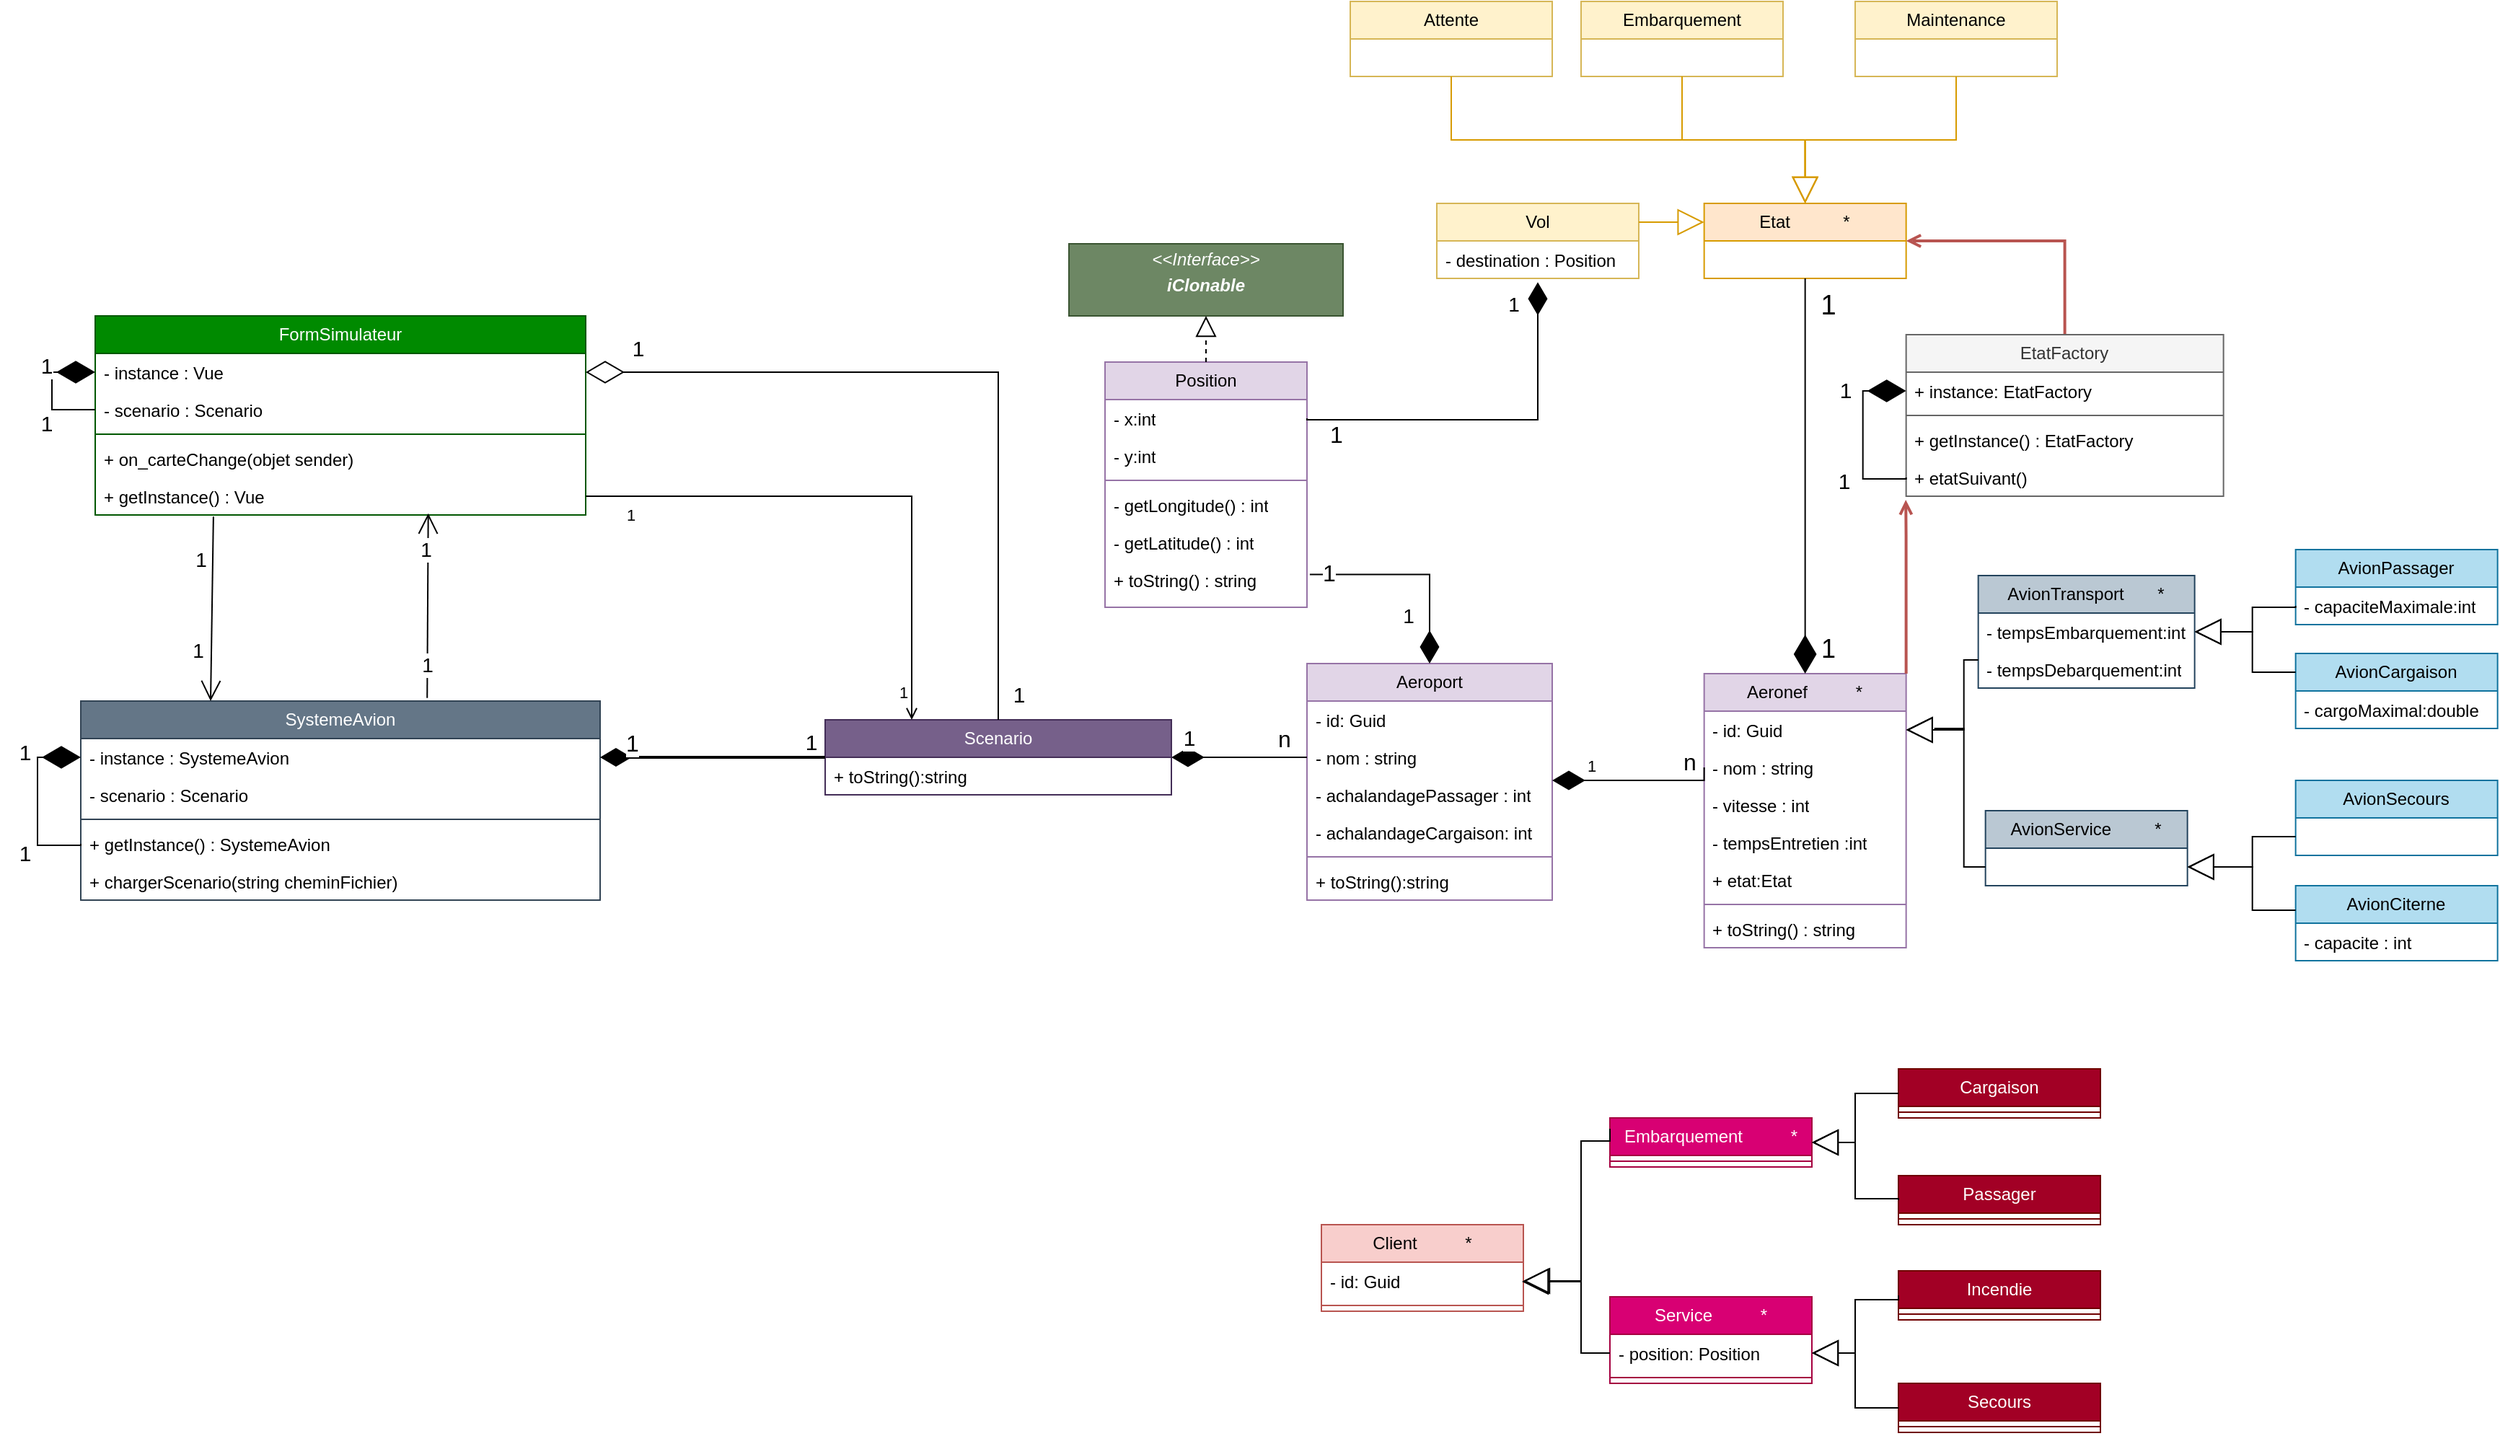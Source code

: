<mxfile version="27.0.1">
  <diagram name="Page-1" id="CSWryQ1_OxaGUJThJ_r2">
    <mxGraphModel dx="942" dy="1644" grid="1" gridSize="10" guides="1" tooltips="1" connect="1" arrows="1" fold="1" page="1" pageScale="1" pageWidth="850" pageHeight="1100" math="0" shadow="0">
      <root>
        <mxCell id="0" />
        <mxCell id="1" parent="0" />
        <mxCell id="d-iN1CaIQveeJLbJ0oML-1" value="SystemeAvion" style="swimlane;fontStyle=0;childLayout=stackLayout;horizontal=1;startSize=26;fillColor=#647687;horizontalStack=0;resizeParent=1;resizeParentMax=0;resizeLast=0;collapsible=1;marginBottom=0;whiteSpace=wrap;html=1;strokeColor=#314354;fontColor=#ffffff;" parent="1" vertex="1">
          <mxGeometry x="100" y="155" width="360" height="138" as="geometry" />
        </mxCell>
        <mxCell id="d-iN1CaIQveeJLbJ0oML-2" value="- instance : SystemeAvion" style="text;strokeColor=none;fillColor=none;align=left;verticalAlign=top;spacingLeft=4;spacingRight=4;overflow=hidden;rotatable=0;points=[[0,0.5],[1,0.5]];portConstraint=eastwest;whiteSpace=wrap;html=1;" parent="d-iN1CaIQveeJLbJ0oML-1" vertex="1">
          <mxGeometry y="26" width="360" height="26" as="geometry" />
        </mxCell>
        <mxCell id="d-iN1CaIQveeJLbJ0oML-3" value="- scenario : Scenario" style="text;strokeColor=none;fillColor=none;align=left;verticalAlign=top;spacingLeft=4;spacingRight=4;overflow=hidden;rotatable=0;points=[[0,0.5],[1,0.5]];portConstraint=eastwest;whiteSpace=wrap;html=1;" parent="d-iN1CaIQveeJLbJ0oML-1" vertex="1">
          <mxGeometry y="52" width="360" height="26" as="geometry" />
        </mxCell>
        <mxCell id="d-iN1CaIQveeJLbJ0oML-4" value="" style="line;strokeWidth=1;fillColor=none;align=left;verticalAlign=middle;spacingTop=-1;spacingLeft=3;spacingRight=3;rotatable=0;labelPosition=right;points=[];portConstraint=eastwest;strokeColor=inherit;" parent="d-iN1CaIQveeJLbJ0oML-1" vertex="1">
          <mxGeometry y="78" width="360" height="8" as="geometry" />
        </mxCell>
        <mxCell id="d-iN1CaIQveeJLbJ0oML-5" value="+ getInstance() : SystemeAvion" style="text;strokeColor=none;fillColor=none;align=left;verticalAlign=top;spacingLeft=4;spacingRight=4;overflow=hidden;rotatable=0;points=[[0,0.5],[1,0.5]];portConstraint=eastwest;whiteSpace=wrap;html=1;" parent="d-iN1CaIQveeJLbJ0oML-1" vertex="1">
          <mxGeometry y="86" width="360" height="26" as="geometry" />
        </mxCell>
        <mxCell id="d-iN1CaIQveeJLbJ0oML-6" value="" style="endArrow=diamondThin;endFill=1;endSize=24;html=1;rounded=0;exitX=0;exitY=0.5;exitDx=0;exitDy=0;edgeStyle=orthogonalEdgeStyle;entryX=0;entryY=0.5;entryDx=0;entryDy=0;" parent="d-iN1CaIQveeJLbJ0oML-1" source="d-iN1CaIQveeJLbJ0oML-5" target="d-iN1CaIQveeJLbJ0oML-2" edge="1">
          <mxGeometry width="160" relative="1" as="geometry">
            <mxPoint x="-180" y="30" as="sourcePoint" />
            <mxPoint x="-70" y="40" as="targetPoint" />
            <Array as="points">
              <mxPoint x="-30" y="100" />
              <mxPoint x="-30" y="39" />
            </Array>
          </mxGeometry>
        </mxCell>
        <mxCell id="d-iN1CaIQveeJLbJ0oML-7" value="1" style="edgeLabel;html=1;align=center;verticalAlign=middle;resizable=0;points=[];fontSize=15;" parent="d-iN1CaIQveeJLbJ0oML-6" vertex="1" connectable="0">
          <mxGeometry x="-0.617" y="-3" relative="1" as="geometry">
            <mxPoint x="-17" y="8" as="offset" />
          </mxGeometry>
        </mxCell>
        <mxCell id="d-iN1CaIQveeJLbJ0oML-8" value="1" style="edgeLabel;html=1;align=center;verticalAlign=middle;resizable=0;points=[];fontSize=15;" parent="d-iN1CaIQveeJLbJ0oML-6" vertex="1" connectable="0">
          <mxGeometry x="0.564" y="2" relative="1" as="geometry">
            <mxPoint x="-13" y="-2" as="offset" />
          </mxGeometry>
        </mxCell>
        <mxCell id="d-iN1CaIQveeJLbJ0oML-40" value="+ chargerScenario(string cheminFichier)" style="text;strokeColor=none;fillColor=none;align=left;verticalAlign=top;spacingLeft=4;spacingRight=4;overflow=hidden;rotatable=0;points=[[0,0.5],[1,0.5]];portConstraint=eastwest;whiteSpace=wrap;html=1;" parent="d-iN1CaIQveeJLbJ0oML-1" vertex="1">
          <mxGeometry y="112" width="360" height="26" as="geometry" />
        </mxCell>
        <mxCell id="d-iN1CaIQveeJLbJ0oML-17" value="Scenario" style="swimlane;fontStyle=0;childLayout=stackLayout;horizontal=1;startSize=26;fillColor=#76608a;horizontalStack=0;resizeParent=1;resizeParentMax=0;resizeLast=0;collapsible=1;marginBottom=0;whiteSpace=wrap;html=1;strokeColor=#432D57;fontColor=#ffffff;" parent="1" vertex="1">
          <mxGeometry x="616" y="168" width="240" height="52" as="geometry" />
        </mxCell>
        <mxCell id="d-iN1CaIQveeJLbJ0oML-96" value="+ toString():string" style="text;strokeColor=none;fillColor=none;align=left;verticalAlign=top;spacingLeft=4;spacingRight=4;overflow=hidden;rotatable=0;points=[[0,0.5],[1,0.5]];portConstraint=eastwest;whiteSpace=wrap;html=1;" parent="d-iN1CaIQveeJLbJ0oML-17" vertex="1">
          <mxGeometry y="26" width="240" height="26" as="geometry" />
        </mxCell>
        <mxCell id="d-iN1CaIQveeJLbJ0oML-35" style="edgeStyle=orthogonalEdgeStyle;rounded=0;orthogonalLoop=1;jettySize=auto;html=1;exitX=0;exitY=0.5;exitDx=0;exitDy=0;endArrow=diamondThin;endFill=1;strokeWidth=2;endSize=16;" parent="1" source="d-iN1CaIQveeJLbJ0oML-17" target="d-iN1CaIQveeJLbJ0oML-2" edge="1">
          <mxGeometry relative="1" as="geometry">
            <mxPoint x="460" y="280" as="targetPoint" />
            <mxPoint x="610" y="280.333" as="sourcePoint" />
          </mxGeometry>
        </mxCell>
        <mxCell id="d-iN1CaIQveeJLbJ0oML-36" value="1" style="edgeLabel;html=1;align=center;verticalAlign=middle;resizable=0;points=[];fontSize=16;" parent="d-iN1CaIQveeJLbJ0oML-35" vertex="1" connectable="0">
          <mxGeometry x="0.509" y="-4" relative="1" as="geometry">
            <mxPoint x="-17" y="-6" as="offset" />
          </mxGeometry>
        </mxCell>
        <mxCell id="d-iN1CaIQveeJLbJ0oML-37" value="1" style="edgeLabel;html=1;align=center;verticalAlign=middle;resizable=0;points=[];fontSize=15;" parent="d-iN1CaIQveeJLbJ0oML-35" vertex="1" connectable="0">
          <mxGeometry x="-0.673" y="-1" relative="1" as="geometry">
            <mxPoint x="15" y="-10" as="offset" />
          </mxGeometry>
        </mxCell>
        <mxCell id="d-iN1CaIQveeJLbJ0oML-41" value="FormSimulateur" style="swimlane;fontStyle=0;childLayout=stackLayout;horizontal=1;startSize=26;fillColor=#008a00;horizontalStack=0;resizeParent=1;resizeParentMax=0;resizeLast=0;collapsible=1;marginBottom=0;whiteSpace=wrap;html=1;strokeColor=#005700;fontColor=#ffffff;" parent="1" vertex="1">
          <mxGeometry x="110" y="-112" width="340" height="138" as="geometry" />
        </mxCell>
        <mxCell id="d-iN1CaIQveeJLbJ0oML-42" value="- instance : Vue" style="text;strokeColor=none;fillColor=none;align=left;verticalAlign=top;spacingLeft=4;spacingRight=4;overflow=hidden;rotatable=0;points=[[0,0.5],[1,0.5]];portConstraint=eastwest;whiteSpace=wrap;html=1;" parent="d-iN1CaIQveeJLbJ0oML-41" vertex="1">
          <mxGeometry y="26" width="340" height="26" as="geometry" />
        </mxCell>
        <mxCell id="d-iN1CaIQveeJLbJ0oML-45" value="- scenario : Scenario" style="text;strokeColor=none;fillColor=none;align=left;verticalAlign=top;spacingLeft=4;spacingRight=4;overflow=hidden;rotatable=0;points=[[0,0.5],[1,0.5]];portConstraint=eastwest;whiteSpace=wrap;html=1;" parent="d-iN1CaIQveeJLbJ0oML-41" vertex="1">
          <mxGeometry y="52" width="340" height="26" as="geometry" />
        </mxCell>
        <mxCell id="d-iN1CaIQveeJLbJ0oML-46" value="" style="line;strokeWidth=1;fillColor=none;align=left;verticalAlign=middle;spacingTop=-1;spacingLeft=3;spacingRight=3;rotatable=0;labelPosition=right;points=[];portConstraint=eastwest;strokeColor=inherit;" parent="d-iN1CaIQveeJLbJ0oML-41" vertex="1">
          <mxGeometry y="78" width="340" height="8" as="geometry" />
        </mxCell>
        <mxCell id="d-iN1CaIQveeJLbJ0oML-95" value="+ on_carteChange(objet sender)" style="text;strokeColor=none;fillColor=none;align=left;verticalAlign=top;spacingLeft=4;spacingRight=4;overflow=hidden;rotatable=0;points=[[0,0.5],[1,0.5]];portConstraint=eastwest;whiteSpace=wrap;html=1;" parent="d-iN1CaIQveeJLbJ0oML-41" vertex="1">
          <mxGeometry y="86" width="340" height="26" as="geometry" />
        </mxCell>
        <mxCell id="d-iN1CaIQveeJLbJ0oML-47" value="+ getInstance() : Vue" style="text;strokeColor=none;fillColor=none;align=left;verticalAlign=top;spacingLeft=4;spacingRight=4;overflow=hidden;rotatable=0;points=[[0,0.5],[1,0.5]];portConstraint=eastwest;whiteSpace=wrap;html=1;" parent="d-iN1CaIQveeJLbJ0oML-41" vertex="1">
          <mxGeometry y="112" width="340" height="26" as="geometry" />
        </mxCell>
        <mxCell id="d-iN1CaIQveeJLbJ0oML-48" value="" style="endArrow=diamondThin;endFill=1;endSize=24;html=1;rounded=0;exitX=0;exitY=0.5;exitDx=0;exitDy=0;edgeStyle=orthogonalEdgeStyle;entryX=0;entryY=0.5;entryDx=0;entryDy=0;" parent="d-iN1CaIQveeJLbJ0oML-41" target="d-iN1CaIQveeJLbJ0oML-42" edge="1">
          <mxGeometry width="160" relative="1" as="geometry">
            <mxPoint y="65.0" as="sourcePoint" />
            <mxPoint y="40" as="targetPoint" />
            <Array as="points">
              <mxPoint x="-30" y="65" />
              <mxPoint x="-30" y="39" />
            </Array>
          </mxGeometry>
        </mxCell>
        <mxCell id="d-iN1CaIQveeJLbJ0oML-49" value="1" style="edgeLabel;html=1;align=center;verticalAlign=middle;resizable=0;points=[];fontSize=15;" parent="d-iN1CaIQveeJLbJ0oML-48" vertex="1" connectable="0">
          <mxGeometry x="-0.617" y="-3" relative="1" as="geometry">
            <mxPoint x="-18" y="12" as="offset" />
          </mxGeometry>
        </mxCell>
        <mxCell id="d-iN1CaIQveeJLbJ0oML-50" value="1" style="edgeLabel;html=1;align=center;verticalAlign=middle;resizable=0;points=[];fontSize=15;" parent="d-iN1CaIQveeJLbJ0oML-48" vertex="1" connectable="0">
          <mxGeometry x="0.564" y="2" relative="1" as="geometry">
            <mxPoint x="-16" y="-3" as="offset" />
          </mxGeometry>
        </mxCell>
        <mxCell id="d-iN1CaIQveeJLbJ0oML-60" value="" style="endArrow=open;endFill=1;endSize=12;html=1;rounded=0;entryX=0.25;entryY=0;entryDx=0;entryDy=0;exitX=0.241;exitY=1.045;exitDx=0;exitDy=0;exitPerimeter=0;" parent="1" source="d-iN1CaIQveeJLbJ0oML-47" edge="1">
          <mxGeometry width="160" relative="1" as="geometry">
            <mxPoint x="190" as="sourcePoint" />
            <mxPoint x="190" y="155" as="targetPoint" />
          </mxGeometry>
        </mxCell>
        <mxCell id="d-iN1CaIQveeJLbJ0oML-61" value="1" style="edgeLabel;html=1;align=center;verticalAlign=middle;resizable=0;points=[];fontSize=14;" parent="d-iN1CaIQveeJLbJ0oML-60" vertex="1" connectable="0">
          <mxGeometry x="-0.432" y="-4" relative="1" as="geometry">
            <mxPoint x="-5" y="-7" as="offset" />
          </mxGeometry>
        </mxCell>
        <mxCell id="d-iN1CaIQveeJLbJ0oML-62" value="1" style="edgeLabel;html=1;align=center;verticalAlign=middle;resizable=0;points=[];fontSize=14;" parent="d-iN1CaIQveeJLbJ0oML-60" vertex="1" connectable="0">
          <mxGeometry x="0.316" y="-4" relative="1" as="geometry">
            <mxPoint x="-6" y="9" as="offset" />
          </mxGeometry>
        </mxCell>
        <mxCell id="d-iN1CaIQveeJLbJ0oML-73" value="" style="endArrow=open;endFill=1;endSize=12;html=1;rounded=0;entryX=0.679;entryY=0.958;entryDx=0;entryDy=0;exitX=0.667;exitY=-0.015;exitDx=0;exitDy=0;exitPerimeter=0;entryPerimeter=0;" parent="1" source="d-iN1CaIQveeJLbJ0oML-1" target="d-iN1CaIQveeJLbJ0oML-47" edge="1">
          <mxGeometry width="160" relative="1" as="geometry">
            <mxPoint x="360" y="149" as="sourcePoint" />
            <mxPoint x="360" y="-6" as="targetPoint" />
          </mxGeometry>
        </mxCell>
        <mxCell id="d-iN1CaIQveeJLbJ0oML-74" value="1" style="edgeLabel;html=1;align=center;verticalAlign=middle;resizable=0;points=[];fontSize=14;" parent="d-iN1CaIQveeJLbJ0oML-73" vertex="1" connectable="0">
          <mxGeometry x="-0.432" y="-4" relative="1" as="geometry">
            <mxPoint x="-5" y="13" as="offset" />
          </mxGeometry>
        </mxCell>
        <mxCell id="d-iN1CaIQveeJLbJ0oML-75" value="1" style="edgeLabel;html=1;align=center;verticalAlign=middle;resizable=0;points=[];fontSize=14;" parent="d-iN1CaIQveeJLbJ0oML-73" vertex="1" connectable="0">
          <mxGeometry x="0.316" y="-4" relative="1" as="geometry">
            <mxPoint x="-6" y="-19" as="offset" />
          </mxGeometry>
        </mxCell>
        <mxCell id="d-iN1CaIQveeJLbJ0oML-76" value="" style="endArrow=diamondThin;endFill=0;endSize=24;html=1;rounded=0;exitX=0.5;exitY=0;exitDx=0;exitDy=0;edgeStyle=orthogonalEdgeStyle;entryX=1;entryY=0.5;entryDx=0;entryDy=0;" parent="1" source="d-iN1CaIQveeJLbJ0oML-17" target="d-iN1CaIQveeJLbJ0oML-42" edge="1">
          <mxGeometry width="160" relative="1" as="geometry">
            <mxPoint x="650" y="180" as="sourcePoint" />
            <mxPoint x="470.0" y="-343" as="targetPoint" />
            <Array as="points">
              <mxPoint x="736" y="-73" />
            </Array>
          </mxGeometry>
        </mxCell>
        <mxCell id="d-iN1CaIQveeJLbJ0oML-77" value="1" style="edgeLabel;html=1;align=center;verticalAlign=middle;resizable=0;points=[];fontSize=15;" parent="d-iN1CaIQveeJLbJ0oML-76" vertex="1" connectable="0">
          <mxGeometry x="-0.617" y="-3" relative="1" as="geometry">
            <mxPoint x="11" y="83" as="offset" />
          </mxGeometry>
        </mxCell>
        <mxCell id="d-iN1CaIQveeJLbJ0oML-78" value="1" style="edgeLabel;html=1;align=center;verticalAlign=middle;resizable=0;points=[];fontSize=15;" parent="d-iN1CaIQveeJLbJ0oML-76" vertex="1" connectable="0">
          <mxGeometry x="0.564" y="2" relative="1" as="geometry">
            <mxPoint x="-79" y="-19" as="offset" />
          </mxGeometry>
        </mxCell>
        <mxCell id="d-iN1CaIQveeJLbJ0oML-79" style="edgeStyle=orthogonalEdgeStyle;rounded=0;orthogonalLoop=1;jettySize=auto;html=1;exitX=1;exitY=0.5;exitDx=0;exitDy=0;entryX=0.25;entryY=0;entryDx=0;entryDy=0;endArrow=open;endFill=0;" parent="1" source="d-iN1CaIQveeJLbJ0oML-47" target="d-iN1CaIQveeJLbJ0oML-17" edge="1">
          <mxGeometry relative="1" as="geometry" />
        </mxCell>
        <mxCell id="d-iN1CaIQveeJLbJ0oML-80" value="1" style="edgeLabel;html=1;align=center;verticalAlign=middle;resizable=0;points=[];" parent="d-iN1CaIQveeJLbJ0oML-79" vertex="1" connectable="0">
          <mxGeometry x="0.832" y="-1" relative="1" as="geometry">
            <mxPoint x="-5" y="13" as="offset" />
          </mxGeometry>
        </mxCell>
        <mxCell id="d-iN1CaIQveeJLbJ0oML-82" value="1" style="edgeLabel;html=1;align=center;verticalAlign=middle;resizable=0;points=[];" parent="d-iN1CaIQveeJLbJ0oML-79" vertex="1" connectable="0">
          <mxGeometry x="-0.793" y="1" relative="1" as="geometry">
            <mxPoint x="-9" y="14" as="offset" />
          </mxGeometry>
        </mxCell>
        <mxCell id="d-iN1CaIQveeJLbJ0oML-83" value="Aeroport" style="swimlane;fontStyle=0;childLayout=stackLayout;horizontal=1;startSize=26;fillColor=#e1d5e7;horizontalStack=0;resizeParent=1;resizeParentMax=0;resizeLast=0;collapsible=1;marginBottom=0;whiteSpace=wrap;html=1;strokeColor=#9673a6;" parent="1" vertex="1">
          <mxGeometry x="950" y="129" width="170" height="164" as="geometry">
            <mxRectangle x="770" y="146" width="90" height="30" as="alternateBounds" />
          </mxGeometry>
        </mxCell>
        <mxCell id="d-iN1CaIQveeJLbJ0oML-84" value="- id: Guid" style="text;strokeColor=none;fillColor=none;align=left;verticalAlign=top;spacingLeft=4;spacingRight=4;overflow=hidden;rotatable=0;points=[[0,0.5],[1,0.5]];portConstraint=eastwest;whiteSpace=wrap;html=1;" parent="d-iN1CaIQveeJLbJ0oML-83" vertex="1">
          <mxGeometry y="26" width="170" height="26" as="geometry" />
        </mxCell>
        <mxCell id="d-iN1CaIQveeJLbJ0oML-85" value="- nom : string" style="text;strokeColor=none;fillColor=none;align=left;verticalAlign=top;spacingLeft=4;spacingRight=4;overflow=hidden;rotatable=0;points=[[0,0.5],[1,0.5]];portConstraint=eastwest;whiteSpace=wrap;html=1;" parent="d-iN1CaIQveeJLbJ0oML-83" vertex="1">
          <mxGeometry y="52" width="170" height="26" as="geometry" />
        </mxCell>
        <mxCell id="d-iN1CaIQveeJLbJ0oML-86" value="- achalandagePassager : int" style="text;strokeColor=none;fillColor=none;align=left;verticalAlign=top;spacingLeft=4;spacingRight=4;overflow=hidden;rotatable=0;points=[[0,0.5],[1,0.5]];portConstraint=eastwest;whiteSpace=wrap;html=1;" parent="d-iN1CaIQveeJLbJ0oML-83" vertex="1">
          <mxGeometry y="78" width="170" height="26" as="geometry" />
        </mxCell>
        <mxCell id="d-iN1CaIQveeJLbJ0oML-87" value="- achalandageCargaison: int" style="text;strokeColor=none;fillColor=none;align=left;verticalAlign=top;spacingLeft=4;spacingRight=4;overflow=hidden;rotatable=0;points=[[0,0.5],[1,0.5]];portConstraint=eastwest;whiteSpace=wrap;html=1;" parent="d-iN1CaIQveeJLbJ0oML-83" vertex="1">
          <mxGeometry y="104" width="170" height="26" as="geometry" />
        </mxCell>
        <mxCell id="d-iN1CaIQveeJLbJ0oML-88" value="" style="line;strokeWidth=1;fillColor=none;align=left;verticalAlign=middle;spacingTop=-1;spacingLeft=3;spacingRight=3;rotatable=0;labelPosition=right;points=[];portConstraint=eastwest;strokeColor=inherit;" parent="d-iN1CaIQveeJLbJ0oML-83" vertex="1">
          <mxGeometry y="130" width="170" height="8" as="geometry" />
        </mxCell>
        <mxCell id="d-iN1CaIQveeJLbJ0oML-97" value="+ toString():string" style="text;strokeColor=none;fillColor=none;align=left;verticalAlign=top;spacingLeft=4;spacingRight=4;overflow=hidden;rotatable=0;points=[[0,0.5],[1,0.5]];portConstraint=eastwest;whiteSpace=wrap;html=1;" parent="d-iN1CaIQveeJLbJ0oML-83" vertex="1">
          <mxGeometry y="138" width="170" height="26" as="geometry" />
        </mxCell>
        <mxCell id="d-iN1CaIQveeJLbJ0oML-93" style="edgeStyle=orthogonalEdgeStyle;rounded=0;orthogonalLoop=1;jettySize=auto;html=1;endArrow=diamondThin;endFill=1;entryX=1;entryY=0.5;entryDx=0;entryDy=0;endSize=20;" parent="1" source="d-iN1CaIQveeJLbJ0oML-85" target="d-iN1CaIQveeJLbJ0oML-17" edge="1">
          <mxGeometry relative="1" as="geometry" />
        </mxCell>
        <mxCell id="d-iN1CaIQveeJLbJ0oML-99" value="n" style="edgeLabel;html=1;align=center;verticalAlign=middle;resizable=0;points=[];fontSize=16;" parent="d-iN1CaIQveeJLbJ0oML-93" vertex="1" connectable="0">
          <mxGeometry x="-0.66" y="-3" relative="1" as="geometry">
            <mxPoint y="-10" as="offset" />
          </mxGeometry>
        </mxCell>
        <mxCell id="d-iN1CaIQveeJLbJ0oML-98" value="1" style="edgeLabel;html=1;align=center;verticalAlign=middle;resizable=0;points=[];fontSize=15;" parent="1" vertex="1" connectable="0">
          <mxGeometry x="760" y="160" as="geometry">
            <mxPoint x="108" y="20" as="offset" />
          </mxGeometry>
        </mxCell>
        <mxCell id="d-iN1CaIQveeJLbJ0oML-100" value="Aeronef&amp;nbsp; &amp;nbsp; &amp;nbsp; &amp;nbsp; &amp;nbsp; *" style="swimlane;fontStyle=0;childLayout=stackLayout;horizontal=1;startSize=26;fillColor=#e1d5e7;horizontalStack=0;resizeParent=1;resizeParentMax=0;resizeLast=0;collapsible=1;marginBottom=0;whiteSpace=wrap;html=1;strokeColor=#9673a6;" parent="1" vertex="1">
          <mxGeometry x="1225.33" y="136" width="140" height="190" as="geometry" />
        </mxCell>
        <mxCell id="d-iN1CaIQveeJLbJ0oML-101" value="- id: Guid" style="text;strokeColor=none;fillColor=none;align=left;verticalAlign=top;spacingLeft=4;spacingRight=4;overflow=hidden;rotatable=0;points=[[0,0.5],[1,0.5]];portConstraint=eastwest;whiteSpace=wrap;html=1;" parent="d-iN1CaIQveeJLbJ0oML-100" vertex="1">
          <mxGeometry y="26" width="140" height="26" as="geometry" />
        </mxCell>
        <mxCell id="d-iN1CaIQveeJLbJ0oML-102" value="- nom : string" style="text;strokeColor=none;fillColor=none;align=left;verticalAlign=top;spacingLeft=4;spacingRight=4;overflow=hidden;rotatable=0;points=[[0,0.5],[1,0.5]];portConstraint=eastwest;whiteSpace=wrap;html=1;" parent="d-iN1CaIQveeJLbJ0oML-100" vertex="1">
          <mxGeometry y="52" width="140" height="26" as="geometry" />
        </mxCell>
        <mxCell id="d-iN1CaIQveeJLbJ0oML-103" value="- vitesse : int" style="text;strokeColor=none;fillColor=none;align=left;verticalAlign=top;spacingLeft=4;spacingRight=4;overflow=hidden;rotatable=0;points=[[0,0.5],[1,0.5]];portConstraint=eastwest;whiteSpace=wrap;html=1;" parent="d-iN1CaIQveeJLbJ0oML-100" vertex="1">
          <mxGeometry y="78" width="140" height="26" as="geometry" />
        </mxCell>
        <mxCell id="d-iN1CaIQveeJLbJ0oML-104" value="- tempsEntretien :int" style="text;strokeColor=none;fillColor=none;align=left;verticalAlign=top;spacingLeft=4;spacingRight=4;overflow=hidden;rotatable=0;points=[[0,0.5],[1,0.5]];portConstraint=eastwest;whiteSpace=wrap;html=1;" parent="d-iN1CaIQveeJLbJ0oML-100" vertex="1">
          <mxGeometry y="104" width="140" height="26" as="geometry" />
        </mxCell>
        <mxCell id="d-iN1CaIQveeJLbJ0oML-130" value="+ etat:Etat" style="text;strokeColor=none;fillColor=none;align=left;verticalAlign=top;spacingLeft=4;spacingRight=4;overflow=hidden;rotatable=0;points=[[0,0.5],[1,0.5]];portConstraint=eastwest;whiteSpace=wrap;html=1;" parent="d-iN1CaIQveeJLbJ0oML-100" vertex="1">
          <mxGeometry y="130" width="140" height="26" as="geometry" />
        </mxCell>
        <mxCell id="d-iN1CaIQveeJLbJ0oML-131" value="" style="line;strokeWidth=1;fillColor=none;align=left;verticalAlign=middle;spacingTop=-1;spacingLeft=3;spacingRight=3;rotatable=0;labelPosition=right;points=[];portConstraint=eastwest;strokeColor=inherit;" parent="d-iN1CaIQveeJLbJ0oML-100" vertex="1">
          <mxGeometry y="156" width="140" height="8" as="geometry" />
        </mxCell>
        <mxCell id="d-iN1CaIQveeJLbJ0oML-105" value="+ toString() : string" style="text;strokeColor=none;fillColor=none;align=left;verticalAlign=top;spacingLeft=4;spacingRight=4;overflow=hidden;rotatable=0;points=[[0,0.5],[1,0.5]];portConstraint=eastwest;whiteSpace=wrap;html=1;" parent="d-iN1CaIQveeJLbJ0oML-100" vertex="1">
          <mxGeometry y="164" width="140" height="26" as="geometry" />
        </mxCell>
        <mxCell id="d-iN1CaIQveeJLbJ0oML-108" value="AvionPassager" style="swimlane;fontStyle=0;childLayout=stackLayout;horizontal=1;startSize=26;fillColor=#b1ddf0;horizontalStack=0;resizeParent=1;resizeParentMax=0;resizeLast=0;collapsible=1;marginBottom=0;whiteSpace=wrap;html=1;strokeColor=#10739e;" parent="1" vertex="1">
          <mxGeometry x="1635.33" y="50" width="140" height="52" as="geometry" />
        </mxCell>
        <mxCell id="d-iN1CaIQveeJLbJ0oML-109" value="- capaciteMaximale:int" style="text;strokeColor=none;fillColor=none;align=left;verticalAlign=top;spacingLeft=4;spacingRight=4;overflow=hidden;rotatable=0;points=[[0,0.5],[1,0.5]];portConstraint=eastwest;whiteSpace=wrap;html=1;" parent="d-iN1CaIQveeJLbJ0oML-108" vertex="1">
          <mxGeometry y="26" width="140" height="26" as="geometry" />
        </mxCell>
        <mxCell id="d-iN1CaIQveeJLbJ0oML-110" value="AvionCargaison" style="swimlane;fontStyle=0;childLayout=stackLayout;horizontal=1;startSize=26;fillColor=#b1ddf0;horizontalStack=0;resizeParent=1;resizeParentMax=0;resizeLast=0;collapsible=1;marginBottom=0;whiteSpace=wrap;html=1;strokeColor=#10739e;" parent="1" vertex="1">
          <mxGeometry x="1635.33" y="122" width="140" height="52" as="geometry" />
        </mxCell>
        <mxCell id="d-iN1CaIQveeJLbJ0oML-111" value="- cargoMaximal:double" style="text;strokeColor=none;fillColor=none;align=left;verticalAlign=top;spacingLeft=4;spacingRight=4;overflow=hidden;rotatable=0;points=[[0,0.5],[1,0.5]];portConstraint=eastwest;whiteSpace=wrap;html=1;" parent="d-iN1CaIQveeJLbJ0oML-110" vertex="1">
          <mxGeometry y="26" width="140" height="26" as="geometry" />
        </mxCell>
        <mxCell id="d-iN1CaIQveeJLbJ0oML-112" value="AvionSecours" style="swimlane;fontStyle=0;childLayout=stackLayout;horizontal=1;startSize=26;fillColor=#b1ddf0;horizontalStack=0;resizeParent=1;resizeParentMax=0;resizeLast=0;collapsible=1;marginBottom=0;whiteSpace=wrap;html=1;strokeColor=#10739e;" parent="1" vertex="1">
          <mxGeometry x="1635.33" y="210" width="140" height="52" as="geometry" />
        </mxCell>
        <mxCell id="d-iN1CaIQveeJLbJ0oML-113" value="AvionCiterne" style="swimlane;fontStyle=0;childLayout=stackLayout;horizontal=1;startSize=26;fillColor=#b1ddf0;horizontalStack=0;resizeParent=1;resizeParentMax=0;resizeLast=0;collapsible=1;marginBottom=0;whiteSpace=wrap;html=1;strokeColor=#10739e;" parent="1" vertex="1">
          <mxGeometry x="1635.33" y="283" width="140" height="52" as="geometry" />
        </mxCell>
        <mxCell id="d-iN1CaIQveeJLbJ0oML-114" value="- capacite : int" style="text;strokeColor=none;fillColor=none;align=left;verticalAlign=top;spacingLeft=4;spacingRight=4;overflow=hidden;rotatable=0;points=[[0,0.5],[1,0.5]];portConstraint=eastwest;whiteSpace=wrap;html=1;" parent="d-iN1CaIQveeJLbJ0oML-113" vertex="1">
          <mxGeometry y="26" width="140" height="26" as="geometry" />
        </mxCell>
        <mxCell id="d-iN1CaIQveeJLbJ0oML-115" value="AvionTransport&amp;nbsp; &amp;nbsp; &amp;nbsp; &amp;nbsp;*" style="swimlane;fontStyle=0;childLayout=stackLayout;horizontal=1;startSize=26;fillColor=#bac8d3;horizontalStack=0;resizeParent=1;resizeParentMax=0;resizeLast=0;collapsible=1;marginBottom=0;whiteSpace=wrap;html=1;strokeColor=#23445d;" parent="1" vertex="1">
          <mxGeometry x="1415.33" y="68" width="150" height="78" as="geometry" />
        </mxCell>
        <mxCell id="d-iN1CaIQveeJLbJ0oML-116" value="- tempsEmbarquement:int" style="text;strokeColor=none;fillColor=none;align=left;verticalAlign=top;spacingLeft=4;spacingRight=4;overflow=hidden;rotatable=0;points=[[0,0.5],[1,0.5]];portConstraint=eastwest;whiteSpace=wrap;html=1;" parent="d-iN1CaIQveeJLbJ0oML-115" vertex="1">
          <mxGeometry y="26" width="150" height="26" as="geometry" />
        </mxCell>
        <mxCell id="d-iN1CaIQveeJLbJ0oML-117" value="- tempsDebarquement:int" style="text;strokeColor=none;fillColor=none;align=left;verticalAlign=top;spacingLeft=4;spacingRight=4;overflow=hidden;rotatable=0;points=[[0,0.5],[1,0.5]];portConstraint=eastwest;whiteSpace=wrap;html=1;" parent="d-iN1CaIQveeJLbJ0oML-115" vertex="1">
          <mxGeometry y="52" width="150" height="26" as="geometry" />
        </mxCell>
        <mxCell id="d-iN1CaIQveeJLbJ0oML-118" value="" style="endArrow=block;endSize=16;endFill=0;html=1;rounded=0;entryX=1;entryY=0.5;entryDx=0;entryDy=0;exitX=0;exitY=0.75;exitDx=0;exitDy=0;edgeStyle=orthogonalEdgeStyle;" parent="1" source="d-iN1CaIQveeJLbJ0oML-115" target="d-iN1CaIQveeJLbJ0oML-101" edge="1">
          <mxGeometry width="160" relative="1" as="geometry">
            <mxPoint x="1405.33" y="236" as="sourcePoint" />
            <mxPoint x="1385.33" y="174" as="targetPoint" />
            <Array as="points">
              <mxPoint x="1405.33" y="126" />
              <mxPoint x="1405.33" y="175" />
            </Array>
          </mxGeometry>
        </mxCell>
        <mxCell id="d-iN1CaIQveeJLbJ0oML-119" value="" style="endArrow=block;endSize=16;endFill=0;html=1;rounded=0;entryX=1;entryY=0.5;entryDx=0;entryDy=0;exitX=0;exitY=0.25;exitDx=0;exitDy=0;edgeStyle=orthogonalEdgeStyle;" parent="1" source="d-iN1CaIQveeJLbJ0oML-110" target="d-iN1CaIQveeJLbJ0oML-115" edge="1">
          <mxGeometry width="160" relative="1" as="geometry">
            <mxPoint x="1520.33" y="143.5" as="sourcePoint" />
            <mxPoint x="1450.33" y="190.5" as="targetPoint" />
            <Array as="points">
              <mxPoint x="1605.33" y="135" />
              <mxPoint x="1605.33" y="107" />
            </Array>
          </mxGeometry>
        </mxCell>
        <mxCell id="d-iN1CaIQveeJLbJ0oML-120" value="" style="endArrow=block;endSize=16;endFill=0;html=1;rounded=0;entryX=1;entryY=0.5;entryDx=0;entryDy=0;exitX=0;exitY=0.5;exitDx=0;exitDy=0;edgeStyle=orthogonalEdgeStyle;" parent="1" source="d-iN1CaIQveeJLbJ0oML-109" target="d-iN1CaIQveeJLbJ0oML-116" edge="1">
          <mxGeometry width="160" relative="1" as="geometry">
            <mxPoint x="1645.33" y="168" as="sourcePoint" />
            <mxPoint x="1565.33" y="104" as="targetPoint" />
            <Array as="points">
              <mxPoint x="1635.33" y="90" />
              <mxPoint x="1605.33" y="90" />
              <mxPoint x="1605.33" y="107" />
            </Array>
          </mxGeometry>
        </mxCell>
        <mxCell id="d-iN1CaIQveeJLbJ0oML-121" value="AvionService&amp;nbsp; &amp;nbsp; &amp;nbsp; &amp;nbsp; &amp;nbsp;*" style="swimlane;fontStyle=0;childLayout=stackLayout;horizontal=1;startSize=26;fillColor=#bac8d3;horizontalStack=0;resizeParent=1;resizeParentMax=0;resizeLast=0;collapsible=1;marginBottom=0;whiteSpace=wrap;html=1;strokeColor=#23445d;" parent="1" vertex="1">
          <mxGeometry x="1420.33" y="231" width="140" height="52" as="geometry" />
        </mxCell>
        <mxCell id="d-iN1CaIQveeJLbJ0oML-122" value="" style="endArrow=block;endSize=16;endFill=0;html=1;rounded=0;entryX=1;entryY=0.5;entryDx=0;entryDy=0;exitX=0;exitY=0.75;exitDx=0;exitDy=0;edgeStyle=orthogonalEdgeStyle;" parent="1" source="d-iN1CaIQveeJLbJ0oML-121" target="d-iN1CaIQveeJLbJ0oML-101" edge="1">
          <mxGeometry width="160" relative="1" as="geometry">
            <mxPoint x="1425.33" y="117" as="sourcePoint" />
            <mxPoint x="1375.33" y="184" as="targetPoint" />
            <Array as="points">
              <mxPoint x="1405.33" y="270" />
              <mxPoint x="1405.33" y="174" />
              <mxPoint x="1385.33" y="174" />
              <mxPoint x="1385.33" y="175" />
            </Array>
          </mxGeometry>
        </mxCell>
        <mxCell id="d-iN1CaIQveeJLbJ0oML-123" value="" style="endArrow=block;endSize=16;endFill=0;html=1;rounded=0;entryX=1;entryY=0.75;entryDx=0;entryDy=0;exitX=0;exitY=0.5;exitDx=0;exitDy=0;edgeStyle=orthogonalEdgeStyle;" parent="1" target="d-iN1CaIQveeJLbJ0oML-121" edge="1">
          <mxGeometry width="160" relative="1" as="geometry">
            <mxPoint x="1635.33" y="249" as="sourcePoint" />
            <mxPoint x="1565.33" y="104" as="targetPoint" />
            <Array as="points">
              <mxPoint x="1605.33" y="249" />
              <mxPoint x="1605.33" y="270" />
            </Array>
          </mxGeometry>
        </mxCell>
        <mxCell id="d-iN1CaIQveeJLbJ0oML-124" value="" style="endArrow=block;endSize=16;endFill=0;html=1;rounded=0;entryX=1;entryY=0.75;entryDx=0;entryDy=0;edgeStyle=orthogonalEdgeStyle;" parent="1" target="d-iN1CaIQveeJLbJ0oML-121" edge="1">
          <mxGeometry width="160" relative="1" as="geometry">
            <mxPoint x="1635.33" y="300" as="sourcePoint" />
            <mxPoint x="1565.33" y="280" as="targetPoint" />
            <Array as="points">
              <mxPoint x="1635.33" y="300" />
              <mxPoint x="1605.33" y="300" />
              <mxPoint x="1605.33" y="270" />
            </Array>
          </mxGeometry>
        </mxCell>
        <mxCell id="d-iN1CaIQveeJLbJ0oML-126" style="edgeStyle=orthogonalEdgeStyle;rounded=0;orthogonalLoop=1;jettySize=auto;html=1;endArrow=diamondThin;endFill=1;endSize=20;exitX=0;exitY=0.5;exitDx=0;exitDy=0;" parent="1" source="d-iN1CaIQveeJLbJ0oML-102" edge="1">
          <mxGeometry relative="1" as="geometry">
            <mxPoint x="1214" y="193.58" as="sourcePoint" />
            <mxPoint x="1120" y="210" as="targetPoint" />
            <Array as="points">
              <mxPoint x="1225" y="210" />
            </Array>
          </mxGeometry>
        </mxCell>
        <mxCell id="d-iN1CaIQveeJLbJ0oML-127" value="n" style="edgeLabel;html=1;align=center;verticalAlign=middle;resizable=0;points=[];fontSize=16;" parent="d-iN1CaIQveeJLbJ0oML-126" vertex="1" connectable="0">
          <mxGeometry x="-0.66" y="-3" relative="1" as="geometry">
            <mxPoint y="-10" as="offset" />
          </mxGeometry>
        </mxCell>
        <mxCell id="d-iN1CaIQveeJLbJ0oML-128" value="1" style="edgeLabel;html=1;align=center;verticalAlign=middle;resizable=0;points=[];" parent="d-iN1CaIQveeJLbJ0oML-126" vertex="1" connectable="0">
          <mxGeometry x="0.501" y="1" relative="1" as="geometry">
            <mxPoint x="-2" y="-11" as="offset" />
          </mxGeometry>
        </mxCell>
        <mxCell id="d-iN1CaIQveeJLbJ0oML-129" value="Etat&amp;nbsp; &amp;nbsp; &amp;nbsp; &amp;nbsp; &amp;nbsp; &amp;nbsp;*" style="swimlane;fontStyle=0;childLayout=stackLayout;horizontal=1;startSize=26;fillColor=#ffe6cc;horizontalStack=0;resizeParent=1;resizeParentMax=0;resizeLast=0;collapsible=1;marginBottom=0;whiteSpace=wrap;html=1;strokeColor=#d79b00;" parent="1" vertex="1">
          <mxGeometry x="1225.33" y="-190" width="140" height="52" as="geometry" />
        </mxCell>
        <mxCell id="d-iN1CaIQveeJLbJ0oML-132" value="" style="endArrow=diamondThin;endFill=1;endSize=24;html=1;rounded=0;entryX=0.5;entryY=0;entryDx=0;entryDy=0;exitX=0.5;exitY=1;exitDx=0;exitDy=0;" parent="1" source="d-iN1CaIQveeJLbJ0oML-129" target="d-iN1CaIQveeJLbJ0oML-100" edge="1">
          <mxGeometry width="160" relative="1" as="geometry">
            <mxPoint x="1110" y="60" as="sourcePoint" />
            <mxPoint x="1270" y="60" as="targetPoint" />
          </mxGeometry>
        </mxCell>
        <mxCell id="d-iN1CaIQveeJLbJ0oML-133" value="1" style="edgeLabel;html=1;align=center;verticalAlign=middle;resizable=0;points=[];fontSize=18;" parent="d-iN1CaIQveeJLbJ0oML-132" vertex="1" connectable="0">
          <mxGeometry x="0.177" y="2" relative="1" as="geometry">
            <mxPoint x="13" y="96" as="offset" />
          </mxGeometry>
        </mxCell>
        <mxCell id="d-iN1CaIQveeJLbJ0oML-134" value="1" style="edgeLabel;html=1;align=center;verticalAlign=middle;resizable=0;points=[];fontSize=19;" parent="d-iN1CaIQveeJLbJ0oML-132" vertex="1" connectable="0">
          <mxGeometry x="-0.319" y="-2" relative="1" as="geometry">
            <mxPoint x="17" y="-75" as="offset" />
          </mxGeometry>
        </mxCell>
        <mxCell id="d-iN1CaIQveeJLbJ0oML-135" value="Attente" style="swimlane;fontStyle=0;childLayout=stackLayout;horizontal=1;startSize=26;fillColor=#fff2cc;horizontalStack=0;resizeParent=1;resizeParentMax=0;resizeLast=0;collapsible=1;marginBottom=0;whiteSpace=wrap;html=1;strokeColor=#d6b656;" parent="1" vertex="1">
          <mxGeometry x="980" y="-330" width="140" height="52" as="geometry" />
        </mxCell>
        <mxCell id="d-iN1CaIQveeJLbJ0oML-137" value="" style="endArrow=block;endSize=16;endFill=0;html=1;rounded=0;entryX=0.5;entryY=0;entryDx=0;entryDy=0;edgeStyle=orthogonalEdgeStyle;exitX=0.5;exitY=1;exitDx=0;exitDy=0;fillColor=#ffe6cc;strokeColor=#d79b00;" parent="1" source="d-iN1CaIQveeJLbJ0oML-135" target="d-iN1CaIQveeJLbJ0oML-129" edge="1">
          <mxGeometry width="160" relative="1" as="geometry">
            <mxPoint x="1040" y="-230" as="sourcePoint" />
            <mxPoint x="1200" y="-230" as="targetPoint" />
          </mxGeometry>
        </mxCell>
        <mxCell id="d-iN1CaIQveeJLbJ0oML-138" value="Embarquement" style="swimlane;fontStyle=0;childLayout=stackLayout;horizontal=1;startSize=26;fillColor=#fff2cc;horizontalStack=0;resizeParent=1;resizeParentMax=0;resizeLast=0;collapsible=1;marginBottom=0;whiteSpace=wrap;html=1;strokeColor=#d6b656;" parent="1" vertex="1">
          <mxGeometry x="1140" y="-330" width="140" height="52" as="geometry" />
        </mxCell>
        <mxCell id="d-iN1CaIQveeJLbJ0oML-139" value="" style="endArrow=block;endSize=16;endFill=0;html=1;rounded=0;entryX=0.5;entryY=0;entryDx=0;entryDy=0;edgeStyle=orthogonalEdgeStyle;exitX=0.5;exitY=1;exitDx=0;exitDy=0;fillColor=#ffe6cc;strokeColor=#d79b00;" parent="1" source="d-iN1CaIQveeJLbJ0oML-138" target="d-iN1CaIQveeJLbJ0oML-129" edge="1">
          <mxGeometry width="160" relative="1" as="geometry">
            <mxPoint x="1060" y="-268" as="sourcePoint" />
            <mxPoint x="1305" y="-180" as="targetPoint" />
          </mxGeometry>
        </mxCell>
        <mxCell id="d-iN1CaIQveeJLbJ0oML-140" value="Vol" style="swimlane;fontStyle=0;childLayout=stackLayout;horizontal=1;startSize=26;fillColor=#fff2cc;horizontalStack=0;resizeParent=1;resizeParentMax=0;resizeLast=0;collapsible=1;marginBottom=0;whiteSpace=wrap;html=1;strokeColor=#d6b656;" parent="1" vertex="1">
          <mxGeometry x="1040" y="-190" width="140" height="52" as="geometry" />
        </mxCell>
        <mxCell id="d-iN1CaIQveeJLbJ0oML-141" value="- destination : Position&lt;span style=&quot;color: rgba(0, 0, 0, 0); font-family: monospace; font-size: 0px; text-wrap-mode: nowrap;&quot;&gt;%3CmxGraphModel%3E%3Croot%3E%3CmxCell%20id%3D%220%22%2F%3E%3CmxCell%20id%3D%221%22%20parent%3D%220%22%2F%3E%3CmxCell%20id%3D%222%22%20value%3D%22Position%22%20style%3D%22swimlane%3BfontStyle%3D0%3BchildLayout%3DstackLayout%3Bhorizontal%3D1%3BstartSize%3D26%3BfillColor%3D%23e1d5e7%3BhorizontalStack%3D0%3BresizeParent%3D1%3BresizeParentMax%3D0%3BresizeLast%3D0%3Bcollapsible%3D1%3BmarginBottom%3D0%3BwhiteSpace%3Dwrap%3Bhtml%3D1%3BstrokeColor%3D%239673a6%3B%22%20vertex%3D%221%22%20parent%3D%221%22%3E%3CmxGeometry%20x%3D%22860%22%20y%3D%22650%22%20width%3D%22140%22%20height%3D%22164%22%20as%3D%22geometry%22%2F%3E%3C%2FmxCell%3E%3CmxCell%20id%3D%223%22%20value%3D%22-%20x%3Aint%22%20style%3D%22text%3BstrokeColor%3Dnone%3BfillColor%3Dnone%3Balign%3Dleft%3BverticalAlign%3Dtop%3BspacingLeft%3D4%3BspacingRight%3D4%3Boverflow%3Dhidden%3Brotatable%3D0%3Bpoints%3D%5B%5B0%2C0.5%5D%2C%5B1%2C0.5%5D%5D%3BportConstraint%3Deastwest%3BwhiteSpace%3Dwrap%3Bhtml%3D1%3B%22%20vertex%3D%221%22%20parent%3D%222%22%3E%3CmxGeometry%20y%3D%2226%22%20width%3D%22140%22%20height%3D%2226%22%20as%3D%22geometry%22%2F%3E%3C%2FmxCell%3E%3CmxCell%20id%3D%224%22%20value%3D%22-%20y%3Aint%22%20style%3D%22text%3BstrokeColor%3Dnone%3BfillColor%3Dnone%3Balign%3Dleft%3BverticalAlign%3Dtop%3BspacingLeft%3D4%3BspacingRight%3D4%3Boverflow%3Dhidden%3Brotatable%3D0%3Bpoints%3D%5B%5B0%2C0.5%5D%2C%5B1%2C0.5%5D%5D%3BportConstraint%3Deastwest%3BwhiteSpace%3Dwrap%3Bhtml%3D1%3B%22%20vertex%3D%221%22%20parent%3D%222%22%3E%3CmxGeometry%20y%3D%2252%22%20width%3D%22140%22%20height%3D%2226%22%20as%3D%22geometry%22%2F%3E%3C%2FmxCell%3E%3CmxCell%20id%3D%225%22%20value%3D%22%22%20style%3D%22line%3BstrokeWidth%3D1%3BfillColor%3Dnone%3Balign%3Dleft%3BverticalAlign%3Dmiddle%3BspacingTop%3D-1%3BspacingLeft%3D3%3BspacingRight%3D3%3Brotatable%3D0%3BlabelPosition%3Dright%3Bpoints%3D%5B%5D%3BportConstraint%3Deastwest%3BstrokeColor%3Dinherit%3B%22%20vertex%3D%221%22%20parent%3D%222%22%3E%3CmxGeometry%20y%3D%2278%22%20width%3D%22140%22%20height%3D%228%22%20as%3D%22geometry%22%2F%3E%3C%2FmxCell%3E%3CmxCell%20id%3D%226%22%20value%3D%22-%20getLongitude()%20%3A%20int%22%20style%3D%22text%3BstrokeColor%3Dnone%3BfillColor%3Dnone%3Balign%3Dleft%3BverticalAlign%3Dtop%3BspacingLeft%3D4%3BspacingRight%3D4%3Boverflow%3Dhidden%3Brotatable%3D0%3Bpoints%3D%5B%5B0%2C0.5%5D%2C%5B1%2C0.5%5D%5D%3BportConstraint%3Deastwest%3BwhiteSpace%3Dwrap%3Bhtml%3D1%3B%22%20vertex%3D%221%22%20parent%3D%222%22%3E%3CmxGeometry%20y%3D%2286%22%20width%3D%22140%22%20height%3D%2226%22%20as%3D%22geometry%22%2F%3E%3C%2FmxCell%3E%3CmxCell%20id%3D%227%22%20value%3D%22-%20getLatitude()%20%3A%20int%22%20style%3D%22text%3BstrokeColor%3Dnone%3BfillColor%3Dnone%3Balign%3Dleft%3BverticalAlign%3Dtop%3BspacingLeft%3D4%3BspacingRight%3D4%3Boverflow%3Dhidden%3Brotatable%3D0%3Bpoints%3D%5B%5B0%2C0.5%5D%2C%5B1%2C0.5%5D%5D%3BportConstraint%3Deastwest%3BwhiteSpace%3Dwrap%3Bhtml%3D1%3B%22%20vertex%3D%221%22%20parent%3D%222%22%3E%3CmxGeometry%20y%3D%22112%22%20width%3D%22140%22%20height%3D%2226%22%20as%3D%22geometry%22%2F%3E%3C%2FmxCell%3E%3CmxCell%20id%3D%228%22%20value%3D%22%2B%20toString()%20%3A%20string%22%20style%3D%22text%3BstrokeColor%3Dnone%3BfillColor%3Dnone%3Balign%3Dleft%3BverticalAlign%3Dtop%3BspacingLeft%3D4%3BspacingRight%3D4%3Boverflow%3Dhidden%3Brotatable%3D0%3Bpoints%3D%5B%5B0%2C0.5%5D%2C%5B1%2C0.5%5D%5D%3BportConstraint%3Deastwest%3BwhiteSpace%3Dwrap%3Bhtml%3D1%3B%22%20vertex%3D%221%22%20parent%3D%222%22%3E%3CmxGeometry%20y%3D%22138%22%20width%3D%22140%22%20height%3D%2226%22%20as%3D%22geometry%22%2F%3E%3C%2FmxCell%3E%3CmxCell%20id%3D%229%22%20value%3D%22%26lt%3Bp%20style%3D%26quot%3Bmargin%3A0px%3Bmargin-top%3A4px%3Btext-align%3Acenter%3B%26quot%3B%26gt%3B%26lt%3Bi%26gt%3B%26amp%3Blt%3B%26amp%3Blt%3BInterface%26amp%3Bgt%3B%26amp%3Bgt%3B%26lt%3B%2Fi%26gt%3B%26lt%3Bbr%26gt%3B%26lt%3B%2Fp%26gt%3B%26lt%3Bp%20style%3D%26quot%3Bmargin%3A0px%3Bmargin-top%3A4px%3Btext-align%3Acenter%3B%26quot%3B%26gt%3B%26lt%3Bi%26gt%3B%26lt%3Bb%26gt%3BiClonable%26lt%3B%2Fb%26gt%3B%26lt%3B%2Fi%26gt%3B%26lt%3B%2Fp%26gt%3B%26lt%3Bp%20style%3D%26quot%3Bmargin%3A0px%3Bmargin-left%3A4px%3B%26quot%3B%26gt%3B%26lt%3Bbr%26gt%3B%26lt%3B%2Fp%26gt%3B%22%20style%3D%22verticalAlign%3Dtop%3Balign%3Dleft%3Boverflow%3Dfill%3Bhtml%3D1%3BwhiteSpace%3Dwrap%3BfillColor%3D%236d8764%3BfontColor%3D%23ffffff%3BstrokeColor%3D%233A5431%3B%22%20vertex%3D%221%22%20parent%3D%221%22%3E%3CmxGeometry%20x%3D%221060%22%20y%3D%22724%22%20width%3D%22190%22%20height%3D%2250%22%20as%3D%22geometry%22%2F%3E%3C%2FmxCell%3E%3CmxCell%20id%3D%2210%22%20value%3D%22%22%20style%3D%22endArrow%3Dblock%3Bdashed%3D1%3BendFill%3D0%3BendSize%3D12%3Bhtml%3D1%3Brounded%3D0%3B%22%20edge%3D%221%22%20parent%3D%221%22%3E%3CmxGeometry%20width%3D%22160%22%20relative%3D%221%22%20as%3D%22geometry%22%3E%3CmxPoint%20x%3D%221000%22%20y%3D%22749%22%20as%3D%22sourcePoint%22%2F%3E%3CmxPoint%20x%3D%221060%22%20y%3D%22750%22%20as%3D%22targetPoint%22%2F%3E%3C%2FmxGeometry%3E%3C%2FmxCell%3E%3C%2Froot%3E%3C%2FmxGraphModel%3E Po Po&lt;/span&gt;" style="text;strokeColor=none;fillColor=none;align=left;verticalAlign=top;spacingLeft=4;spacingRight=4;overflow=hidden;rotatable=0;points=[[0,0.5],[1,0.5]];portConstraint=eastwest;whiteSpace=wrap;html=1;" parent="d-iN1CaIQveeJLbJ0oML-140" vertex="1">
          <mxGeometry y="26" width="140" height="26" as="geometry" />
        </mxCell>
        <mxCell id="d-iN1CaIQveeJLbJ0oML-142" value="Position" style="swimlane;fontStyle=0;childLayout=stackLayout;horizontal=1;startSize=26;fillColor=#e1d5e7;horizontalStack=0;resizeParent=1;resizeParentMax=0;resizeLast=0;collapsible=1;marginBottom=0;whiteSpace=wrap;html=1;strokeColor=#9673a6;" parent="1" vertex="1">
          <mxGeometry x="810" y="-80" width="140" height="170" as="geometry" />
        </mxCell>
        <mxCell id="d-iN1CaIQveeJLbJ0oML-143" value="- x:int" style="text;strokeColor=none;fillColor=none;align=left;verticalAlign=top;spacingLeft=4;spacingRight=4;overflow=hidden;rotatable=0;points=[[0,0.5],[1,0.5]];portConstraint=eastwest;whiteSpace=wrap;html=1;" parent="d-iN1CaIQveeJLbJ0oML-142" vertex="1">
          <mxGeometry y="26" width="140" height="26" as="geometry" />
        </mxCell>
        <mxCell id="d-iN1CaIQveeJLbJ0oML-144" value="- y:int" style="text;strokeColor=none;fillColor=none;align=left;verticalAlign=top;spacingLeft=4;spacingRight=4;overflow=hidden;rotatable=0;points=[[0,0.5],[1,0.5]];portConstraint=eastwest;whiteSpace=wrap;html=1;" parent="d-iN1CaIQveeJLbJ0oML-142" vertex="1">
          <mxGeometry y="52" width="140" height="26" as="geometry" />
        </mxCell>
        <mxCell id="d-iN1CaIQveeJLbJ0oML-145" value="" style="line;strokeWidth=1;fillColor=none;align=left;verticalAlign=middle;spacingTop=-1;spacingLeft=3;spacingRight=3;rotatable=0;labelPosition=right;points=[];portConstraint=eastwest;strokeColor=inherit;" parent="d-iN1CaIQveeJLbJ0oML-142" vertex="1">
          <mxGeometry y="78" width="140" height="8" as="geometry" />
        </mxCell>
        <mxCell id="d-iN1CaIQveeJLbJ0oML-146" value="- getLongitude() : int" style="text;strokeColor=none;fillColor=none;align=left;verticalAlign=top;spacingLeft=4;spacingRight=4;overflow=hidden;rotatable=0;points=[[0,0.5],[1,0.5]];portConstraint=eastwest;whiteSpace=wrap;html=1;" parent="d-iN1CaIQveeJLbJ0oML-142" vertex="1">
          <mxGeometry y="86" width="140" height="26" as="geometry" />
        </mxCell>
        <mxCell id="d-iN1CaIQveeJLbJ0oML-147" value="- getLatitude() : int" style="text;strokeColor=none;fillColor=none;align=left;verticalAlign=top;spacingLeft=4;spacingRight=4;overflow=hidden;rotatable=0;points=[[0,0.5],[1,0.5]];portConstraint=eastwest;whiteSpace=wrap;html=1;" parent="d-iN1CaIQveeJLbJ0oML-142" vertex="1">
          <mxGeometry y="112" width="140" height="26" as="geometry" />
        </mxCell>
        <mxCell id="d-iN1CaIQveeJLbJ0oML-148" value="+ toString() : string" style="text;strokeColor=none;fillColor=none;align=left;verticalAlign=top;spacingLeft=4;spacingRight=4;overflow=hidden;rotatable=0;points=[[0,0.5],[1,0.5]];portConstraint=eastwest;whiteSpace=wrap;html=1;" parent="d-iN1CaIQveeJLbJ0oML-142" vertex="1">
          <mxGeometry y="138" width="140" height="32" as="geometry" />
        </mxCell>
        <mxCell id="d-iN1CaIQveeJLbJ0oML-149" value="&lt;p style=&quot;margin:0px;margin-top:4px;text-align:center;&quot;&gt;&lt;i&gt;&amp;lt;&amp;lt;Interface&amp;gt;&amp;gt;&lt;/i&gt;&lt;br&gt;&lt;/p&gt;&lt;p style=&quot;margin:0px;margin-top:4px;text-align:center;&quot;&gt;&lt;i&gt;&lt;b&gt;iClonable&lt;/b&gt;&lt;/i&gt;&lt;/p&gt;&lt;p style=&quot;margin:0px;margin-left:4px;&quot;&gt;&lt;br&gt;&lt;/p&gt;" style="verticalAlign=top;align=left;overflow=fill;html=1;whiteSpace=wrap;fillColor=#6d8764;fontColor=#ffffff;strokeColor=#3A5431;" parent="1" vertex="1">
          <mxGeometry x="785" y="-162" width="190" height="50" as="geometry" />
        </mxCell>
        <mxCell id="d-iN1CaIQveeJLbJ0oML-150" value="" style="endArrow=block;dashed=1;endFill=0;endSize=12;html=1;rounded=0;entryX=0.5;entryY=1;entryDx=0;entryDy=0;exitX=0.5;exitY=0;exitDx=0;exitDy=0;" parent="1" source="d-iN1CaIQveeJLbJ0oML-142" target="d-iN1CaIQveeJLbJ0oML-149" edge="1">
          <mxGeometry width="160" relative="1" as="geometry">
            <mxPoint x="1160" y="-401" as="sourcePoint" />
            <mxPoint x="1220" y="-400" as="targetPoint" />
          </mxGeometry>
        </mxCell>
        <mxCell id="d-iN1CaIQveeJLbJ0oML-158" style="edgeStyle=orthogonalEdgeStyle;rounded=0;orthogonalLoop=1;jettySize=auto;html=1;endArrow=diamondThin;endFill=1;endSize=20;exitX=1.014;exitY=0.291;exitDx=0;exitDy=0;exitPerimeter=0;" parent="1" source="d-iN1CaIQveeJLbJ0oML-148" target="d-iN1CaIQveeJLbJ0oML-83" edge="1">
          <mxGeometry relative="1" as="geometry">
            <mxPoint x="1245" y="68" as="sourcePoint" />
            <mxPoint x="1140" y="77" as="targetPoint" />
            <Array as="points">
              <mxPoint x="1035" y="67" />
            </Array>
          </mxGeometry>
        </mxCell>
        <mxCell id="d-iN1CaIQveeJLbJ0oML-159" value="1" style="edgeLabel;html=1;align=center;verticalAlign=middle;resizable=0;points=[];fontSize=16;" parent="d-iN1CaIQveeJLbJ0oML-158" vertex="1" connectable="0">
          <mxGeometry x="-0.66" y="-3" relative="1" as="geometry">
            <mxPoint x="-12" y="-5" as="offset" />
          </mxGeometry>
        </mxCell>
        <mxCell id="d-iN1CaIQveeJLbJ0oML-160" value="&lt;font style=&quot;font-size: 14px;&quot;&gt;1&lt;/font&gt;" style="edgeLabel;html=1;align=center;verticalAlign=middle;resizable=0;points=[];" parent="d-iN1CaIQveeJLbJ0oML-158" vertex="1" connectable="0">
          <mxGeometry x="0.501" y="1" relative="1" as="geometry">
            <mxPoint x="-16" y="3" as="offset" />
          </mxGeometry>
        </mxCell>
        <mxCell id="d-iN1CaIQveeJLbJ0oML-163" style="edgeStyle=orthogonalEdgeStyle;rounded=0;orthogonalLoop=1;jettySize=auto;html=1;endArrow=diamondThin;endFill=1;endSize=20;exitX=1;exitY=0.5;exitDx=0;exitDy=0;entryX=0.505;entryY=1.099;entryDx=0;entryDy=0;entryPerimeter=0;" parent="1" source="d-iN1CaIQveeJLbJ0oML-143" target="d-iN1CaIQveeJLbJ0oML-141" edge="1">
          <mxGeometry relative="1" as="geometry">
            <mxPoint x="1036.96" y="-115" as="sourcePoint" />
            <mxPoint x="1119.96" as="targetPoint" />
            <Array as="points">
              <mxPoint x="1110" y="-40" />
              <mxPoint x="1110" y="-135" />
            </Array>
          </mxGeometry>
        </mxCell>
        <mxCell id="d-iN1CaIQveeJLbJ0oML-164" value="1" style="edgeLabel;html=1;align=center;verticalAlign=middle;resizable=0;points=[];fontSize=16;" parent="d-iN1CaIQveeJLbJ0oML-163" vertex="1" connectable="0">
          <mxGeometry x="-0.66" y="-3" relative="1" as="geometry">
            <mxPoint x="-23" y="7" as="offset" />
          </mxGeometry>
        </mxCell>
        <mxCell id="d-iN1CaIQveeJLbJ0oML-165" value="&lt;font style=&quot;font-size: 14px;&quot;&gt;1&lt;/font&gt;" style="edgeLabel;html=1;align=center;verticalAlign=middle;resizable=0;points=[];" parent="d-iN1CaIQveeJLbJ0oML-163" vertex="1" connectable="0">
          <mxGeometry x="0.501" y="1" relative="1" as="geometry">
            <mxPoint x="-16" y="-48" as="offset" />
          </mxGeometry>
        </mxCell>
        <mxCell id="d-iN1CaIQveeJLbJ0oML-166" value="" style="endArrow=block;endSize=16;endFill=0;html=1;rounded=0;entryX=0;entryY=0.25;entryDx=0;entryDy=0;edgeStyle=orthogonalEdgeStyle;exitX=1;exitY=0.25;exitDx=0;exitDy=0;fillColor=#ffe6cc;strokeColor=#d79b00;" parent="1" source="d-iN1CaIQveeJLbJ0oML-140" target="d-iN1CaIQveeJLbJ0oML-129" edge="1">
          <mxGeometry width="160" relative="1" as="geometry">
            <mxPoint x="1094.5" y="-70" as="sourcePoint" />
            <mxPoint x="1179.5" y="18" as="targetPoint" />
          </mxGeometry>
        </mxCell>
        <mxCell id="SO71E9T4UU3kTujAm5OO-15" style="edgeStyle=orthogonalEdgeStyle;rounded=0;orthogonalLoop=1;jettySize=auto;html=1;exitX=0.5;exitY=0;exitDx=0;exitDy=0;entryX=1;entryY=0.5;entryDx=0;entryDy=0;endArrow=open;endFill=0;strokeWidth=2;fillColor=#f8cecc;strokeColor=#b85450;" edge="1" parent="1" source="SO71E9T4UU3kTujAm5OO-1" target="d-iN1CaIQveeJLbJ0oML-129">
          <mxGeometry relative="1" as="geometry" />
        </mxCell>
        <mxCell id="SO71E9T4UU3kTujAm5OO-1" value="EtatFactory" style="swimlane;fontStyle=0;childLayout=stackLayout;horizontal=1;startSize=26;fillColor=#f5f5f5;horizontalStack=0;resizeParent=1;resizeParentMax=0;resizeLast=0;collapsible=1;marginBottom=0;whiteSpace=wrap;html=1;fontColor=#333333;strokeColor=#666666;" vertex="1" parent="1">
          <mxGeometry x="1365.33" y="-99" width="220" height="112" as="geometry" />
        </mxCell>
        <mxCell id="SO71E9T4UU3kTujAm5OO-2" value="+ instance: EtatFactory" style="text;strokeColor=none;fillColor=none;align=left;verticalAlign=top;spacingLeft=4;spacingRight=4;overflow=hidden;rotatable=0;points=[[0,0.5],[1,0.5]];portConstraint=eastwest;whiteSpace=wrap;html=1;" vertex="1" parent="SO71E9T4UU3kTujAm5OO-1">
          <mxGeometry y="26" width="220" height="26" as="geometry" />
        </mxCell>
        <mxCell id="SO71E9T4UU3kTujAm5OO-3" value="" style="line;strokeWidth=1;fillColor=none;align=left;verticalAlign=middle;spacingTop=-1;spacingLeft=3;spacingRight=3;rotatable=0;labelPosition=right;points=[];portConstraint=eastwest;strokeColor=inherit;" vertex="1" parent="SO71E9T4UU3kTujAm5OO-1">
          <mxGeometry y="52" width="220" height="8" as="geometry" />
        </mxCell>
        <mxCell id="SO71E9T4UU3kTujAm5OO-4" value="+ getInstance() : EtatFactory" style="text;strokeColor=none;fillColor=none;align=left;verticalAlign=top;spacingLeft=4;spacingRight=4;overflow=hidden;rotatable=0;points=[[0,0.5],[1,0.5]];portConstraint=eastwest;whiteSpace=wrap;html=1;" vertex="1" parent="SO71E9T4UU3kTujAm5OO-1">
          <mxGeometry y="60" width="220" height="26" as="geometry" />
        </mxCell>
        <mxCell id="SO71E9T4UU3kTujAm5OO-10" value="" style="endArrow=diamondThin;endFill=1;endSize=24;html=1;rounded=0;exitX=0;exitY=0.5;exitDx=0;exitDy=0;edgeStyle=orthogonalEdgeStyle;entryX=0;entryY=0.5;entryDx=0;entryDy=0;" edge="1" parent="SO71E9T4UU3kTujAm5OO-1" source="SO71E9T4UU3kTujAm5OO-13" target="SO71E9T4UU3kTujAm5OO-2">
          <mxGeometry width="160" relative="1" as="geometry">
            <mxPoint y="123" as="sourcePoint" />
            <mxPoint x="-150" y="60" as="targetPoint" />
            <Array as="points">
              <mxPoint y="100" />
              <mxPoint x="-30" y="100" />
              <mxPoint x="-30" y="39" />
            </Array>
          </mxGeometry>
        </mxCell>
        <mxCell id="SO71E9T4UU3kTujAm5OO-11" value="1" style="edgeLabel;html=1;align=center;verticalAlign=middle;resizable=0;points=[];fontSize=15;" vertex="1" connectable="0" parent="SO71E9T4UU3kTujAm5OO-10">
          <mxGeometry x="-0.617" y="-3" relative="1" as="geometry">
            <mxPoint x="-21" y="4" as="offset" />
          </mxGeometry>
        </mxCell>
        <mxCell id="SO71E9T4UU3kTujAm5OO-12" value="1" style="edgeLabel;html=1;align=center;verticalAlign=middle;resizable=0;points=[];fontSize=15;" vertex="1" connectable="0" parent="SO71E9T4UU3kTujAm5OO-10">
          <mxGeometry x="0.564" y="2" relative="1" as="geometry">
            <mxPoint x="-16" y="1" as="offset" />
          </mxGeometry>
        </mxCell>
        <mxCell id="SO71E9T4UU3kTujAm5OO-13" value="+ etatSuivant()" style="text;strokeColor=none;fillColor=none;align=left;verticalAlign=top;spacingLeft=4;spacingRight=4;overflow=hidden;rotatable=0;points=[[0,0.5],[1,0.5]];portConstraint=eastwest;whiteSpace=wrap;html=1;" vertex="1" parent="SO71E9T4UU3kTujAm5OO-1">
          <mxGeometry y="86" width="220" height="26" as="geometry" />
        </mxCell>
        <mxCell id="SO71E9T4UU3kTujAm5OO-14" style="edgeStyle=orthogonalEdgeStyle;rounded=0;orthogonalLoop=1;jettySize=auto;html=1;exitX=1;exitY=0;exitDx=0;exitDy=0;entryX=-0.001;entryY=1.096;entryDx=0;entryDy=0;entryPerimeter=0;endArrow=open;endFill=0;strokeWidth=2;fillColor=#f8cecc;strokeColor=#b85450;" edge="1" parent="1" source="d-iN1CaIQveeJLbJ0oML-100" target="SO71E9T4UU3kTujAm5OO-13">
          <mxGeometry relative="1" as="geometry">
            <Array as="points">
              <mxPoint x="1365" y="40" />
              <mxPoint x="1365" y="40" />
            </Array>
          </mxGeometry>
        </mxCell>
        <mxCell id="SO71E9T4UU3kTujAm5OO-16" value="Client&amp;nbsp; &amp;nbsp; &amp;nbsp; &amp;nbsp; &amp;nbsp; *" style="swimlane;fontStyle=0;childLayout=stackLayout;horizontal=1;startSize=26;fillColor=#f8cecc;horizontalStack=0;resizeParent=1;resizeParentMax=0;resizeLast=0;collapsible=1;marginBottom=0;whiteSpace=wrap;html=1;strokeColor=#b85450;" vertex="1" parent="1">
          <mxGeometry x="960" y="518" width="140" height="60" as="geometry" />
        </mxCell>
        <mxCell id="SO71E9T4UU3kTujAm5OO-17" value="- id: Guid" style="text;strokeColor=none;fillColor=none;align=left;verticalAlign=top;spacingLeft=4;spacingRight=4;overflow=hidden;rotatable=0;points=[[0,0.5],[1,0.5]];portConstraint=eastwest;whiteSpace=wrap;html=1;" vertex="1" parent="SO71E9T4UU3kTujAm5OO-16">
          <mxGeometry y="26" width="140" height="26" as="geometry" />
        </mxCell>
        <mxCell id="SO71E9T4UU3kTujAm5OO-22" value="" style="line;strokeWidth=1;fillColor=none;align=left;verticalAlign=middle;spacingTop=-1;spacingLeft=3;spacingRight=3;rotatable=0;labelPosition=right;points=[];portConstraint=eastwest;strokeColor=inherit;" vertex="1" parent="SO71E9T4UU3kTujAm5OO-16">
          <mxGeometry y="52" width="140" height="8" as="geometry" />
        </mxCell>
        <mxCell id="SO71E9T4UU3kTujAm5OO-24" value="Incendie" style="swimlane;fontStyle=0;childLayout=stackLayout;horizontal=1;startSize=26;fillColor=#a20025;horizontalStack=0;resizeParent=1;resizeParentMax=0;resizeLast=0;collapsible=1;marginBottom=0;whiteSpace=wrap;html=1;strokeColor=#6F0000;fontColor=#ffffff;" vertex="1" parent="1">
          <mxGeometry x="1360" y="550" width="140" height="34" as="geometry" />
        </mxCell>
        <mxCell id="SO71E9T4UU3kTujAm5OO-26" value="" style="line;strokeWidth=1;fillColor=none;align=left;verticalAlign=middle;spacingTop=-1;spacingLeft=3;spacingRight=3;rotatable=0;labelPosition=right;points=[];portConstraint=eastwest;strokeColor=inherit;" vertex="1" parent="SO71E9T4UU3kTujAm5OO-24">
          <mxGeometry y="26" width="140" height="8" as="geometry" />
        </mxCell>
        <mxCell id="SO71E9T4UU3kTujAm5OO-27" value="Secours" style="swimlane;fontStyle=0;childLayout=stackLayout;horizontal=1;startSize=26;fillColor=#a20025;horizontalStack=0;resizeParent=1;resizeParentMax=0;resizeLast=0;collapsible=1;marginBottom=0;whiteSpace=wrap;html=1;strokeColor=#6F0000;fontColor=#ffffff;" vertex="1" parent="1">
          <mxGeometry x="1360" y="628" width="140" height="34" as="geometry" />
        </mxCell>
        <mxCell id="SO71E9T4UU3kTujAm5OO-28" value="" style="line;strokeWidth=1;fillColor=none;align=left;verticalAlign=middle;spacingTop=-1;spacingLeft=3;spacingRight=3;rotatable=0;labelPosition=right;points=[];portConstraint=eastwest;strokeColor=inherit;" vertex="1" parent="SO71E9T4UU3kTujAm5OO-27">
          <mxGeometry y="26" width="140" height="8" as="geometry" />
        </mxCell>
        <mxCell id="SO71E9T4UU3kTujAm5OO-29" value="Service&amp;nbsp; &amp;nbsp; &amp;nbsp; &amp;nbsp; &amp;nbsp; *" style="swimlane;fontStyle=0;childLayout=stackLayout;horizontal=1;startSize=26;fillColor=#d80073;horizontalStack=0;resizeParent=1;resizeParentMax=0;resizeLast=0;collapsible=1;marginBottom=0;whiteSpace=wrap;html=1;strokeColor=#A50040;fontColor=#ffffff;" vertex="1" parent="1">
          <mxGeometry x="1160" y="568" width="140" height="60" as="geometry" />
        </mxCell>
        <mxCell id="SO71E9T4UU3kTujAm5OO-30" value="- position: Position" style="text;strokeColor=none;fillColor=none;align=left;verticalAlign=top;spacingLeft=4;spacingRight=4;overflow=hidden;rotatable=0;points=[[0,0.5],[1,0.5]];portConstraint=eastwest;whiteSpace=wrap;html=1;" vertex="1" parent="SO71E9T4UU3kTujAm5OO-29">
          <mxGeometry y="26" width="140" height="26" as="geometry" />
        </mxCell>
        <mxCell id="SO71E9T4UU3kTujAm5OO-31" value="" style="line;strokeWidth=1;fillColor=none;align=left;verticalAlign=middle;spacingTop=-1;spacingLeft=3;spacingRight=3;rotatable=0;labelPosition=right;points=[];portConstraint=eastwest;strokeColor=inherit;" vertex="1" parent="SO71E9T4UU3kTujAm5OO-29">
          <mxGeometry y="52" width="140" height="8" as="geometry" />
        </mxCell>
        <mxCell id="SO71E9T4UU3kTujAm5OO-32" value="" style="endArrow=block;endSize=16;endFill=0;html=1;rounded=0;entryX=1;entryY=0.5;entryDx=0;entryDy=0;edgeStyle=orthogonalEdgeStyle;exitX=0;exitY=0.5;exitDx=0;exitDy=0;" edge="1" parent="1" source="SO71E9T4UU3kTujAm5OO-27" target="SO71E9T4UU3kTujAm5OO-30">
          <mxGeometry width="160" relative="1" as="geometry">
            <mxPoint x="1340" y="681" as="sourcePoint" />
            <mxPoint x="1230" y="698" as="targetPoint" />
            <Array as="points">
              <mxPoint x="1330" y="645" />
              <mxPoint x="1330" y="607" />
            </Array>
          </mxGeometry>
        </mxCell>
        <mxCell id="SO71E9T4UU3kTujAm5OO-34" value="" style="endArrow=block;endSize=16;endFill=0;html=1;rounded=0;entryX=1;entryY=0.5;entryDx=0;entryDy=0;edgeStyle=orthogonalEdgeStyle;exitX=0;exitY=0.5;exitDx=0;exitDy=0;" edge="1" parent="1" source="SO71E9T4UU3kTujAm5OO-24" target="SO71E9T4UU3kTujAm5OO-30">
          <mxGeometry width="160" relative="1" as="geometry">
            <mxPoint x="1370" y="655" as="sourcePoint" />
            <mxPoint x="1310" y="617" as="targetPoint" />
            <Array as="points">
              <mxPoint x="1360" y="570" />
              <mxPoint x="1330" y="570" />
              <mxPoint x="1330" y="607" />
            </Array>
          </mxGeometry>
        </mxCell>
        <mxCell id="SO71E9T4UU3kTujAm5OO-36" value="" style="endArrow=block;endSize=16;endFill=0;html=1;rounded=0;entryX=0.993;entryY=0.518;entryDx=0;entryDy=0;edgeStyle=orthogonalEdgeStyle;exitX=0;exitY=0.5;exitDx=0;exitDy=0;entryPerimeter=0;" edge="1" parent="1" source="SO71E9T4UU3kTujAm5OO-30" target="SO71E9T4UU3kTujAm5OO-17">
          <mxGeometry width="160" relative="1" as="geometry">
            <mxPoint x="1120" y="655" as="sourcePoint" />
            <mxPoint x="1060" y="617" as="targetPoint" />
            <Array as="points">
              <mxPoint x="1140" y="607" />
              <mxPoint x="1140" y="558" />
            </Array>
          </mxGeometry>
        </mxCell>
        <mxCell id="SO71E9T4UU3kTujAm5OO-37" value="Embarquement&amp;nbsp; &amp;nbsp; &amp;nbsp; &amp;nbsp; &amp;nbsp; *" style="swimlane;fontStyle=0;childLayout=stackLayout;horizontal=1;startSize=26;fillColor=#d80073;horizontalStack=0;resizeParent=1;resizeParentMax=0;resizeLast=0;collapsible=1;marginBottom=0;whiteSpace=wrap;html=1;strokeColor=#A50040;fontColor=#ffffff;" vertex="1" parent="1">
          <mxGeometry x="1160" y="444" width="140" height="34" as="geometry" />
        </mxCell>
        <mxCell id="SO71E9T4UU3kTujAm5OO-39" value="" style="line;strokeWidth=1;fillColor=none;align=left;verticalAlign=middle;spacingTop=-1;spacingLeft=3;spacingRight=3;rotatable=0;labelPosition=right;points=[];portConstraint=eastwest;strokeColor=inherit;" vertex="1" parent="SO71E9T4UU3kTujAm5OO-37">
          <mxGeometry y="26" width="140" height="8" as="geometry" />
        </mxCell>
        <mxCell id="SO71E9T4UU3kTujAm5OO-40" value="Passager" style="swimlane;fontStyle=0;childLayout=stackLayout;horizontal=1;startSize=26;fillColor=#a20025;horizontalStack=0;resizeParent=1;resizeParentMax=0;resizeLast=0;collapsible=1;marginBottom=0;whiteSpace=wrap;html=1;strokeColor=#6F0000;fontColor=#ffffff;" vertex="1" parent="1">
          <mxGeometry x="1360" y="484" width="140" height="34" as="geometry" />
        </mxCell>
        <mxCell id="SO71E9T4UU3kTujAm5OO-41" value="" style="line;strokeWidth=1;fillColor=none;align=left;verticalAlign=middle;spacingTop=-1;spacingLeft=3;spacingRight=3;rotatable=0;labelPosition=right;points=[];portConstraint=eastwest;strokeColor=inherit;" vertex="1" parent="SO71E9T4UU3kTujAm5OO-40">
          <mxGeometry y="26" width="140" height="8" as="geometry" />
        </mxCell>
        <mxCell id="SO71E9T4UU3kTujAm5OO-42" value="Cargaison" style="swimlane;fontStyle=0;childLayout=stackLayout;horizontal=1;startSize=26;fillColor=#a20025;horizontalStack=0;resizeParent=1;resizeParentMax=0;resizeLast=0;collapsible=1;marginBottom=0;whiteSpace=wrap;html=1;strokeColor=#6F0000;fontColor=#ffffff;" vertex="1" parent="1">
          <mxGeometry x="1360" y="410" width="140" height="34" as="geometry" />
        </mxCell>
        <mxCell id="SO71E9T4UU3kTujAm5OO-43" value="" style="line;strokeWidth=1;fillColor=none;align=left;verticalAlign=middle;spacingTop=-1;spacingLeft=3;spacingRight=3;rotatable=0;labelPosition=right;points=[];portConstraint=eastwest;strokeColor=inherit;" vertex="1" parent="SO71E9T4UU3kTujAm5OO-42">
          <mxGeometry y="26" width="140" height="8" as="geometry" />
        </mxCell>
        <mxCell id="SO71E9T4UU3kTujAm5OO-44" value="" style="endArrow=block;endSize=16;endFill=0;html=1;rounded=0;entryX=1;entryY=0.5;entryDx=0;entryDy=0;edgeStyle=orthogonalEdgeStyle;exitX=0;exitY=0.5;exitDx=0;exitDy=0;" edge="1" parent="1" source="SO71E9T4UU3kTujAm5OO-42" target="SO71E9T4UU3kTujAm5OO-37">
          <mxGeometry width="160" relative="1" as="geometry">
            <mxPoint x="1270" y="380" as="sourcePoint" />
            <mxPoint x="1210" y="420" as="targetPoint" />
            <Array as="points">
              <mxPoint x="1330" y="427" />
              <mxPoint x="1330" y="461" />
            </Array>
          </mxGeometry>
        </mxCell>
        <mxCell id="SO71E9T4UU3kTujAm5OO-45" value="" style="endArrow=block;endSize=16;endFill=0;html=1;rounded=0;entryX=1;entryY=0.5;entryDx=0;entryDy=0;edgeStyle=orthogonalEdgeStyle;exitX=0;exitY=0.5;exitDx=0;exitDy=0;" edge="1" parent="1" source="SO71E9T4UU3kTujAm5OO-40" target="SO71E9T4UU3kTujAm5OO-37">
          <mxGeometry width="160" relative="1" as="geometry">
            <mxPoint x="1370" y="437" as="sourcePoint" />
            <mxPoint x="1310" y="497" as="targetPoint" />
            <Array as="points">
              <mxPoint x="1330" y="500" />
              <mxPoint x="1330" y="461" />
            </Array>
          </mxGeometry>
        </mxCell>
        <mxCell id="SO71E9T4UU3kTujAm5OO-46" value="" style="endArrow=block;endSize=16;endFill=0;html=1;rounded=0;edgeStyle=orthogonalEdgeStyle;exitX=0;exitY=0.5;exitDx=0;exitDy=0;" edge="1" parent="1" target="SO71E9T4UU3kTujAm5OO-17">
          <mxGeometry width="160" relative="1" as="geometry">
            <mxPoint x="1160" y="451.5" as="sourcePoint" />
            <mxPoint x="1110" y="547.5" as="targetPoint" />
            <Array as="points">
              <mxPoint x="1160" y="460" />
              <mxPoint x="1140" y="460" />
              <mxPoint x="1140" y="557" />
            </Array>
          </mxGeometry>
        </mxCell>
        <mxCell id="SO71E9T4UU3kTujAm5OO-65" value="Maintenance" style="swimlane;fontStyle=0;childLayout=stackLayout;horizontal=1;startSize=26;fillColor=#fff2cc;horizontalStack=0;resizeParent=1;resizeParentMax=0;resizeLast=0;collapsible=1;marginBottom=0;whiteSpace=wrap;html=1;strokeColor=#d6b656;" vertex="1" parent="1">
          <mxGeometry x="1330" y="-330" width="140" height="52" as="geometry" />
        </mxCell>
        <mxCell id="SO71E9T4UU3kTujAm5OO-67" value="" style="endArrow=block;endSize=16;endFill=0;html=1;rounded=0;entryX=0.5;entryY=0;entryDx=0;entryDy=0;edgeStyle=orthogonalEdgeStyle;exitX=0.5;exitY=1;exitDx=0;exitDy=0;fillColor=#ffe6cc;strokeColor=#d79b00;" edge="1" parent="1" source="SO71E9T4UU3kTujAm5OO-65" target="d-iN1CaIQveeJLbJ0oML-129">
          <mxGeometry width="160" relative="1" as="geometry">
            <mxPoint x="1220" y="-268" as="sourcePoint" />
            <mxPoint x="1305" y="-180" as="targetPoint" />
          </mxGeometry>
        </mxCell>
      </root>
    </mxGraphModel>
  </diagram>
</mxfile>
